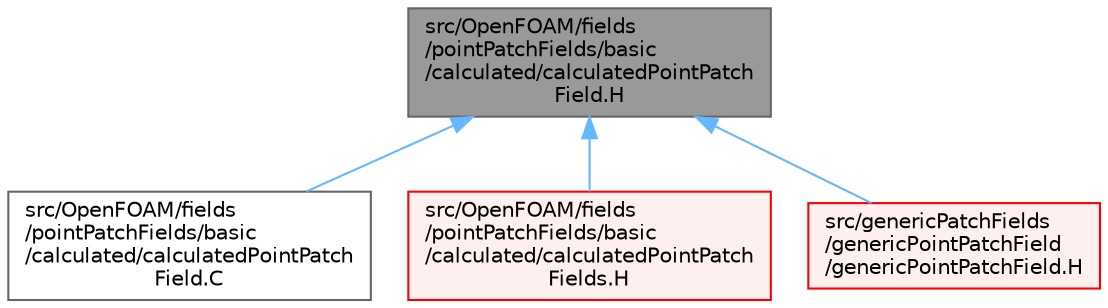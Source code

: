 digraph "src/OpenFOAM/fields/pointPatchFields/basic/calculated/calculatedPointPatchField.H"
{
 // LATEX_PDF_SIZE
  bgcolor="transparent";
  edge [fontname=Helvetica,fontsize=10,labelfontname=Helvetica,labelfontsize=10];
  node [fontname=Helvetica,fontsize=10,shape=box,height=0.2,width=0.4];
  Node1 [id="Node000001",label="src/OpenFOAM/fields\l/pointPatchFields/basic\l/calculated/calculatedPointPatch\lField.H",height=0.2,width=0.4,color="gray40", fillcolor="grey60", style="filled", fontcolor="black",tooltip=" "];
  Node1 -> Node2 [id="edge1_Node000001_Node000002",dir="back",color="steelblue1",style="solid",tooltip=" "];
  Node2 [id="Node000002",label="src/OpenFOAM/fields\l/pointPatchFields/basic\l/calculated/calculatedPointPatch\lField.C",height=0.2,width=0.4,color="grey40", fillcolor="white", style="filled",URL="$calculatedPointPatchField_8C.html",tooltip=" "];
  Node1 -> Node3 [id="edge2_Node000001_Node000003",dir="back",color="steelblue1",style="solid",tooltip=" "];
  Node3 [id="Node000003",label="src/OpenFOAM/fields\l/pointPatchFields/basic\l/calculated/calculatedPointPatch\lFields.H",height=0.2,width=0.4,color="red", fillcolor="#FFF0F0", style="filled",URL="$calculatedPointPatchFields_8H.html",tooltip=" "];
  Node1 -> Node8 [id="edge3_Node000001_Node000008",dir="back",color="steelblue1",style="solid",tooltip=" "];
  Node8 [id="Node000008",label="src/genericPatchFields\l/genericPointPatchField\l/genericPointPatchField.H",height=0.2,width=0.4,color="red", fillcolor="#FFF0F0", style="filled",URL="$genericPointPatchField_8H.html",tooltip=" "];
}
